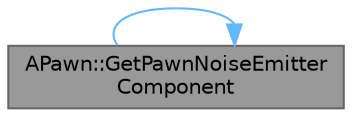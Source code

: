 digraph "APawn::GetPawnNoiseEmitterComponent"
{
 // INTERACTIVE_SVG=YES
 // LATEX_PDF_SIZE
  bgcolor="transparent";
  edge [fontname=Helvetica,fontsize=10,labelfontname=Helvetica,labelfontsize=10];
  node [fontname=Helvetica,fontsize=10,shape=box,height=0.2,width=0.4];
  rankdir="LR";
  Node1 [id="Node000001",label="APawn::GetPawnNoiseEmitter\lComponent",height=0.2,width=0.4,color="gray40", fillcolor="grey60", style="filled", fontcolor="black",tooltip="Return our PawnNoiseEmitterComponent, if any."];
  Node1 -> Node1 [id="edge1_Node000001_Node000001",color="steelblue1",style="solid",tooltip=" "];
}
